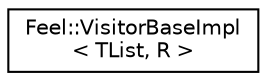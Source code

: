 digraph "Graphical Class Hierarchy"
{
 // LATEX_PDF_SIZE
  edge [fontname="Helvetica",fontsize="10",labelfontname="Helvetica",labelfontsize="10"];
  node [fontname="Helvetica",fontsize="10",shape=record];
  rankdir="LR";
  Node0 [label="Feel::VisitorBaseImpl\l\< TList, R \>",height=0.2,width=0.4,color="black", fillcolor="white", style="filled",URL="$classFeel_1_1VisitorBaseImpl.html",tooltip="Implements non-strict visitation (you can implement only part of the Visit functions)"];
}
